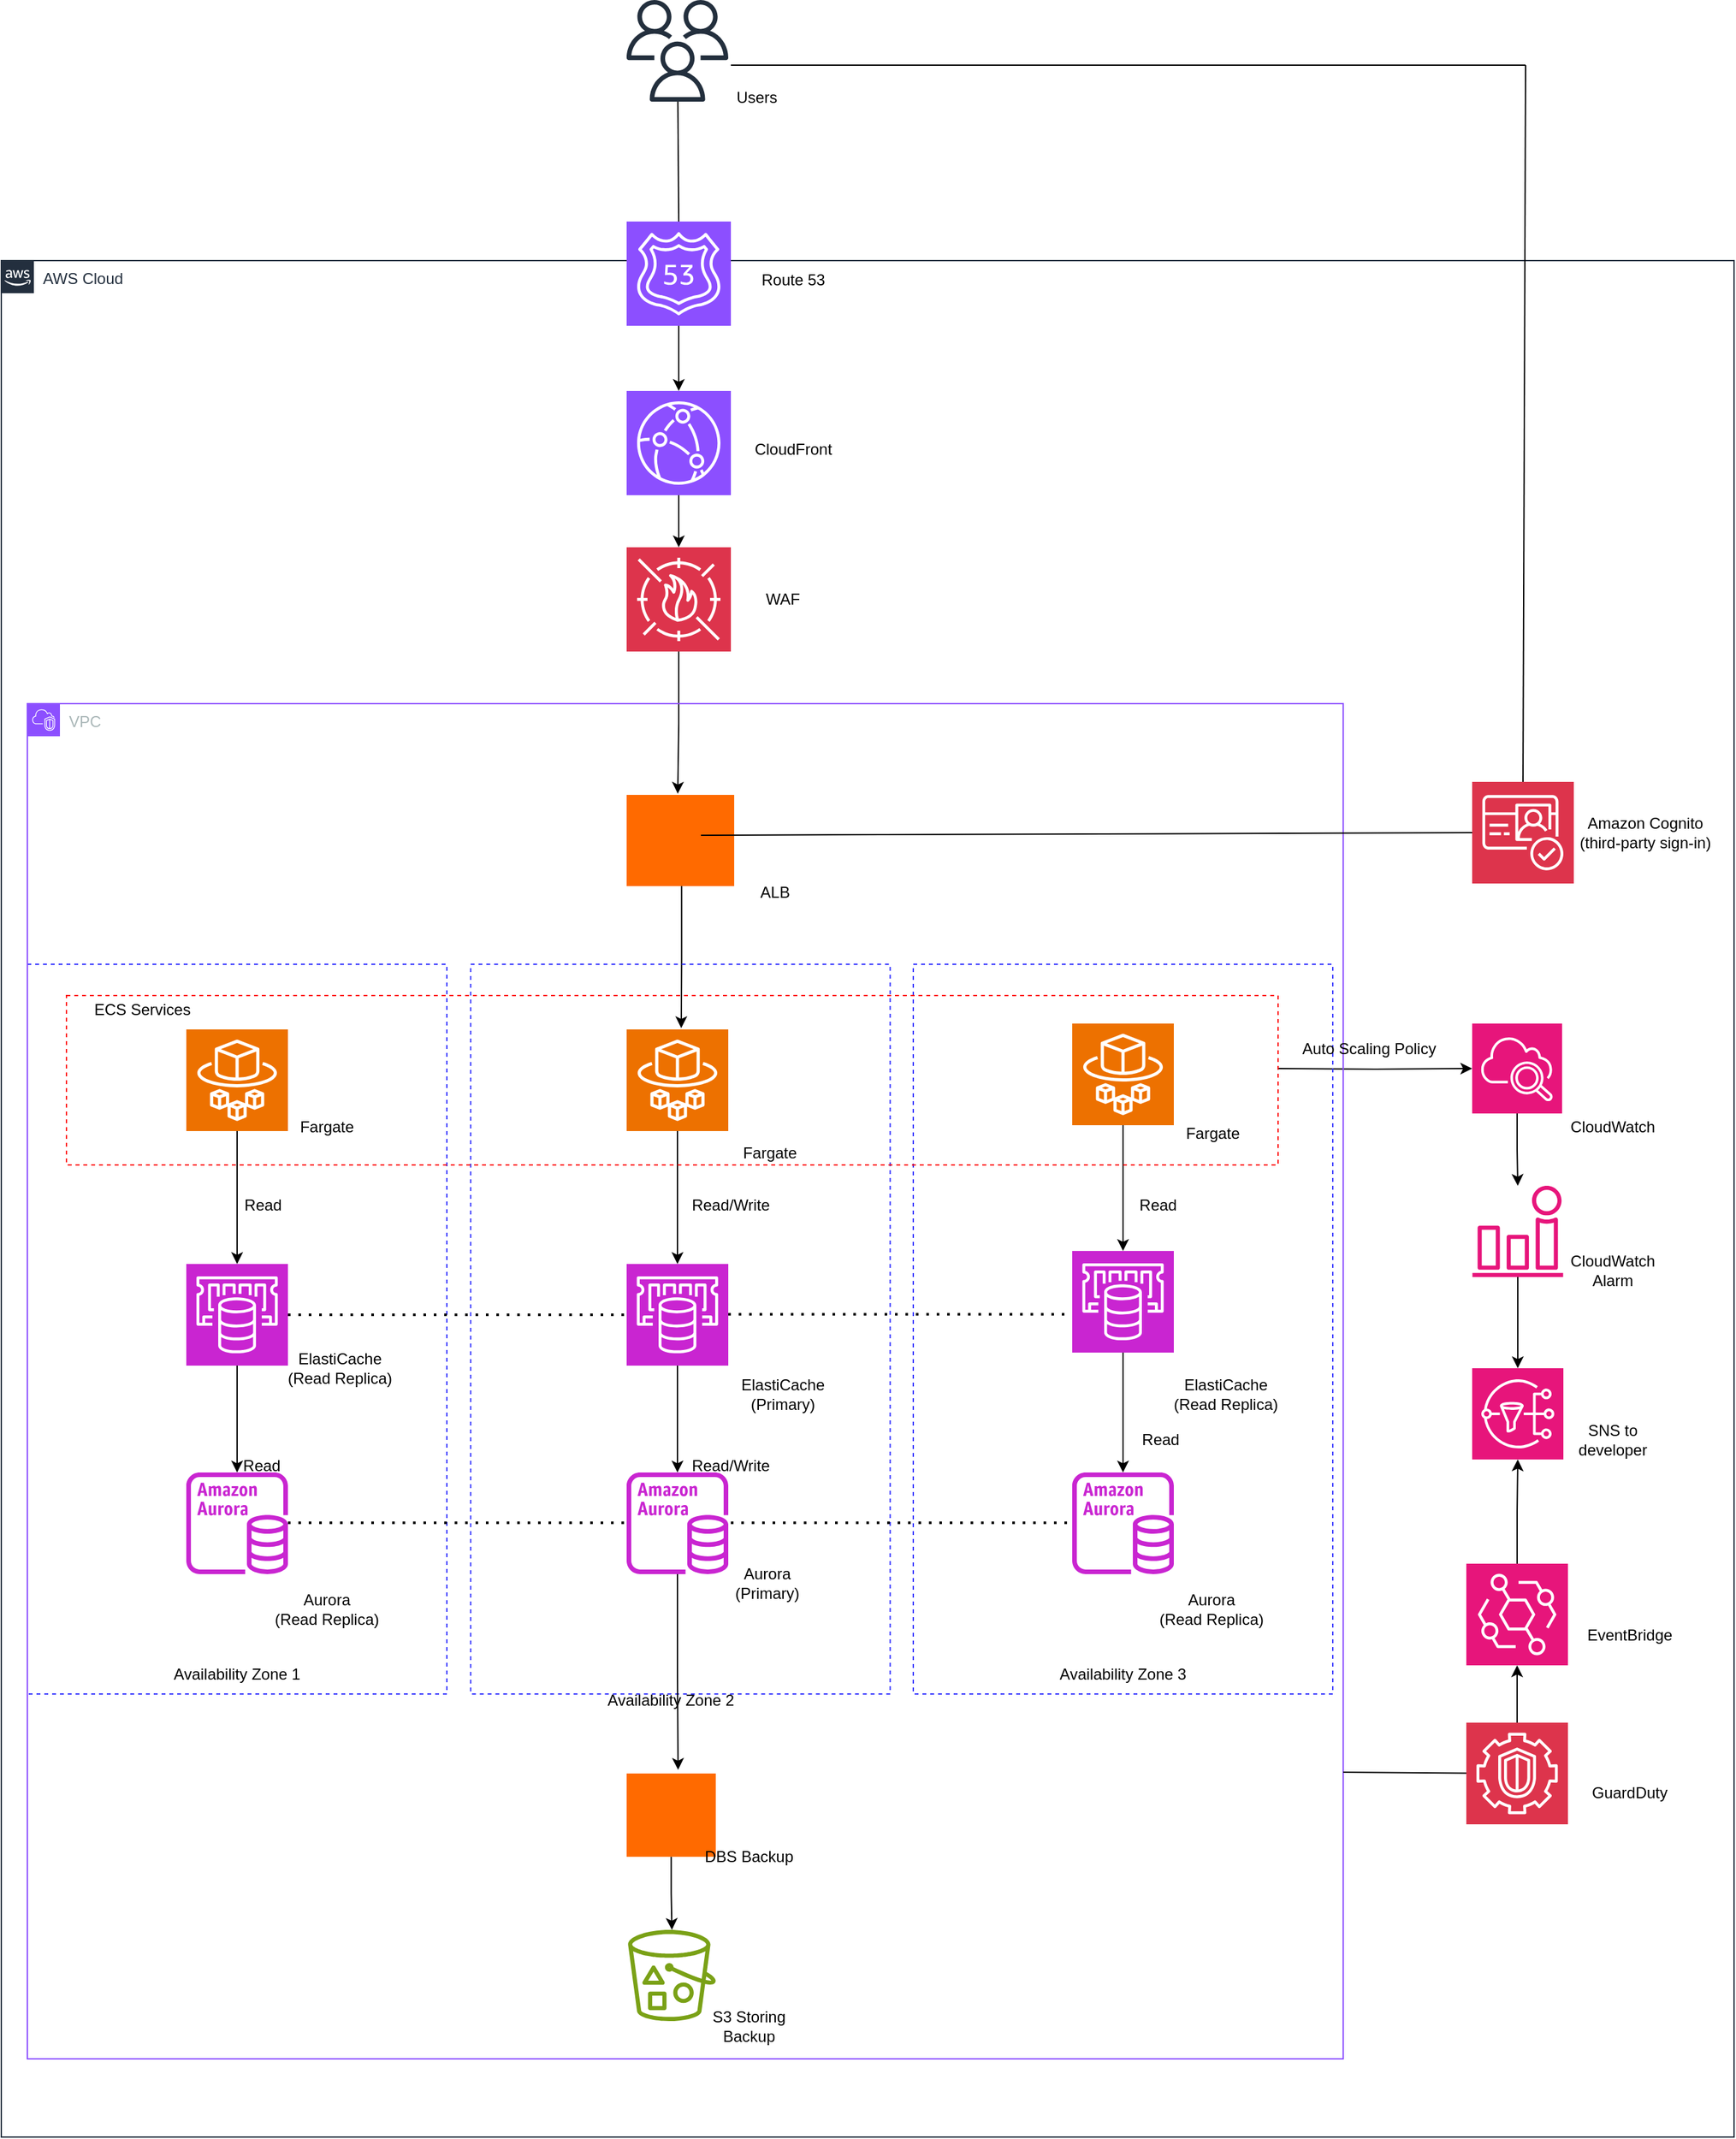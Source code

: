 <mxfile version="28.2.3">
  <diagram id="Ht1M8jgEwFfnCIfOTk4-" name="Page-1">
    <mxGraphModel dx="1959" dy="1839" grid="1" gridSize="10" guides="1" tooltips="1" connect="1" arrows="1" fold="1" page="1" pageScale="1" pageWidth="1169" pageHeight="827" math="0" shadow="0">
      <root>
        <mxCell id="0" />
        <mxCell id="1" parent="0" />
        <mxCell id="TiNF2-5zbhQ4cIO_slI2-167" value="AWS Cloud" style="points=[[0,0],[0.25,0],[0.5,0],[0.75,0],[1,0],[1,0.25],[1,0.5],[1,0.75],[1,1],[0.75,1],[0.5,1],[0.25,1],[0,1],[0,0.75],[0,0.5],[0,0.25]];outlineConnect=0;gradientColor=none;html=1;whiteSpace=wrap;fontSize=12;fontStyle=0;shape=mxgraph.aws4.group;grIcon=mxgraph.aws4.group_aws_cloud_alt;strokeColor=#232F3E;fillColor=none;verticalAlign=top;align=left;spacingLeft=30;fontColor=#232F3E;dashed=0;labelBackgroundColor=#ffffff;container=1;pointerEvents=0;collapsible=0;recursiveResize=0;movable=1;resizable=1;rotatable=1;deletable=1;editable=1;locked=0;connectable=1;" vertex="1" parent="1">
          <mxGeometry x="290" y="80" width="1330" height="1440" as="geometry" />
        </mxCell>
        <mxCell id="TiNF2-5zbhQ4cIO_slI2-177" value="" style="edgeStyle=orthogonalEdgeStyle;rounded=0;orthogonalLoop=1;jettySize=auto;html=1;" edge="1" parent="TiNF2-5zbhQ4cIO_slI2-167" source="TiNF2-5zbhQ4cIO_slI2-178" target="TiNF2-5zbhQ4cIO_slI2-180">
          <mxGeometry relative="1" as="geometry" />
        </mxCell>
        <mxCell id="TiNF2-5zbhQ4cIO_slI2-178" value="" style="sketch=0;points=[[0,0,0],[0.25,0,0],[0.5,0,0],[0.75,0,0],[1,0,0],[0,1,0],[0.25,1,0],[0.5,1,0],[0.75,1,0],[1,1,0],[0,0.25,0],[0,0.5,0],[0,0.75,0],[1,0.25,0],[1,0.5,0],[1,0.75,0]];outlineConnect=0;fontColor=#232F3E;fillColor=#8C4FFF;strokeColor=#ffffff;dashed=0;verticalLabelPosition=bottom;verticalAlign=top;align=center;html=1;fontSize=12;fontStyle=0;aspect=fixed;shape=mxgraph.aws4.resourceIcon;resIcon=mxgraph.aws4.cloudfront;" vertex="1" parent="TiNF2-5zbhQ4cIO_slI2-167">
          <mxGeometry x="480" y="100" width="80" height="80" as="geometry" />
        </mxCell>
        <mxCell id="TiNF2-5zbhQ4cIO_slI2-179" style="edgeStyle=orthogonalEdgeStyle;rounded=0;orthogonalLoop=1;jettySize=auto;html=1;entryX=0.475;entryY=-0.013;entryDx=0;entryDy=0;entryPerimeter=0;" edge="1" parent="TiNF2-5zbhQ4cIO_slI2-167" source="TiNF2-5zbhQ4cIO_slI2-180" target="TiNF2-5zbhQ4cIO_slI2-186">
          <mxGeometry relative="1" as="geometry">
            <mxPoint x="520" y="400" as="targetPoint" />
            <Array as="points" />
          </mxGeometry>
        </mxCell>
        <mxCell id="TiNF2-5zbhQ4cIO_slI2-180" value="" style="sketch=0;points=[[0,0,0],[0.25,0,0],[0.5,0,0],[0.75,0,0],[1,0,0],[0,1,0],[0.25,1,0],[0.5,1,0],[0.75,1,0],[1,1,0],[0,0.25,0],[0,0.5,0],[0,0.75,0],[1,0.25,0],[1,0.5,0],[1,0.75,0]];outlineConnect=0;fontColor=#232F3E;fillColor=#DD344C;strokeColor=#ffffff;dashed=0;verticalLabelPosition=bottom;verticalAlign=top;align=center;html=1;fontSize=12;fontStyle=0;aspect=fixed;shape=mxgraph.aws4.resourceIcon;resIcon=mxgraph.aws4.waf;" vertex="1" parent="TiNF2-5zbhQ4cIO_slI2-167">
          <mxGeometry x="480" y="220" width="80" height="80" as="geometry" />
        </mxCell>
        <mxCell id="TiNF2-5zbhQ4cIO_slI2-181" value="Route 53" style="text;html=1;align=center;verticalAlign=middle;whiteSpace=wrap;rounded=0;" vertex="1" parent="TiNF2-5zbhQ4cIO_slI2-167">
          <mxGeometry x="558" width="100" height="30" as="geometry" />
        </mxCell>
        <mxCell id="TiNF2-5zbhQ4cIO_slI2-182" value="" style="sketch=0;points=[[0,0,0],[0.25,0,0],[0.5,0,0],[0.75,0,0],[1,0,0],[0,1,0],[0.25,1,0],[0.5,1,0],[0.75,1,0],[1,1,0],[0,0.25,0],[0,0.5,0],[0,0.75,0],[1,0.25,0],[1,0.5,0],[1,0.75,0]];outlineConnect=0;fontColor=#232F3E;fillColor=#8C4FFF;strokeColor=#ffffff;dashed=0;verticalLabelPosition=bottom;verticalAlign=top;align=center;html=1;fontSize=12;fontStyle=0;aspect=fixed;shape=mxgraph.aws4.resourceIcon;resIcon=mxgraph.aws4.route_53;" vertex="1" parent="TiNF2-5zbhQ4cIO_slI2-167">
          <mxGeometry x="480" y="-30" width="80" height="80" as="geometry" />
        </mxCell>
        <mxCell id="TiNF2-5zbhQ4cIO_slI2-183" value="" style="edgeStyle=orthogonalEdgeStyle;rounded=0;orthogonalLoop=1;jettySize=auto;html=1;" edge="1" parent="TiNF2-5zbhQ4cIO_slI2-167" source="TiNF2-5zbhQ4cIO_slI2-182" target="TiNF2-5zbhQ4cIO_slI2-178">
          <mxGeometry relative="1" as="geometry" />
        </mxCell>
        <mxCell id="TiNF2-5zbhQ4cIO_slI2-221" style="edgeStyle=orthogonalEdgeStyle;rounded=0;orthogonalLoop=1;jettySize=auto;html=1;" edge="1" parent="TiNF2-5zbhQ4cIO_slI2-167" source="TiNF2-5zbhQ4cIO_slI2-222" target="TiNF2-5zbhQ4cIO_slI2-223">
          <mxGeometry relative="1" as="geometry" />
        </mxCell>
        <mxCell id="TiNF2-5zbhQ4cIO_slI2-222" value="" style="points=[];aspect=fixed;html=1;align=center;shadow=0;dashed=0;fillColor=#FF6A00;strokeColor=none;shape=mxgraph.alibaba_cloud.dbs_database_backup;" vertex="1" parent="TiNF2-5zbhQ4cIO_slI2-167">
          <mxGeometry x="480.0" y="1161" width="68.4" height="63.9" as="geometry" />
        </mxCell>
        <mxCell id="TiNF2-5zbhQ4cIO_slI2-223" value="" style="sketch=0;outlineConnect=0;fontColor=#232F3E;gradientColor=none;fillColor=#7AA116;strokeColor=none;dashed=0;verticalLabelPosition=bottom;verticalAlign=top;align=center;html=1;fontSize=12;fontStyle=0;aspect=fixed;pointerEvents=1;shape=mxgraph.aws4.bucket_with_objects;" vertex="1" parent="TiNF2-5zbhQ4cIO_slI2-167">
          <mxGeometry x="481.09" y="1281" width="67.31" height="70" as="geometry" />
        </mxCell>
        <mxCell id="TiNF2-5zbhQ4cIO_slI2-225" style="edgeStyle=orthogonalEdgeStyle;rounded=0;orthogonalLoop=1;jettySize=auto;html=1;" edge="1" parent="TiNF2-5zbhQ4cIO_slI2-167" source="TiNF2-5zbhQ4cIO_slI2-226" target="TiNF2-5zbhQ4cIO_slI2-229">
          <mxGeometry relative="1" as="geometry" />
        </mxCell>
        <mxCell id="TiNF2-5zbhQ4cIO_slI2-226" value="" style="sketch=0;points=[[0,0,0],[0.25,0,0],[0.5,0,0],[0.75,0,0],[1,0,0],[0,1,0],[0.25,1,0],[0.5,1,0],[0.75,1,0],[1,1,0],[0,0.25,0],[0,0.5,0],[0,0.75,0],[1,0.25,0],[1,0.5,0],[1,0.75,0]];points=[[0,0,0],[0.25,0,0],[0.5,0,0],[0.75,0,0],[1,0,0],[0,1,0],[0.25,1,0],[0.5,1,0],[0.75,1,0],[1,1,0],[0,0.25,0],[0,0.5,0],[0,0.75,0],[1,0.25,0],[1,0.5,0],[1,0.75,0]];outlineConnect=0;fontColor=#232F3E;fillColor=#E7157B;strokeColor=#ffffff;dashed=0;verticalLabelPosition=bottom;verticalAlign=top;align=center;html=1;fontSize=12;fontStyle=0;aspect=fixed;shape=mxgraph.aws4.resourceIcon;resIcon=mxgraph.aws4.cloudwatch_2;" vertex="1" parent="TiNF2-5zbhQ4cIO_slI2-167">
          <mxGeometry x="1129" y="585.5" width="69" height="69" as="geometry" />
        </mxCell>
        <mxCell id="TiNF2-5zbhQ4cIO_slI2-227" style="edgeStyle=orthogonalEdgeStyle;rounded=0;orthogonalLoop=1;jettySize=auto;html=1;entryX=0;entryY=0.5;entryDx=0;entryDy=0;entryPerimeter=0;" edge="1" parent="TiNF2-5zbhQ4cIO_slI2-167" target="TiNF2-5zbhQ4cIO_slI2-226">
          <mxGeometry relative="1" as="geometry">
            <mxPoint x="980" y="620" as="sourcePoint" />
          </mxGeometry>
        </mxCell>
        <mxCell id="TiNF2-5zbhQ4cIO_slI2-228" style="edgeStyle=orthogonalEdgeStyle;rounded=0;orthogonalLoop=1;jettySize=auto;html=1;" edge="1" parent="TiNF2-5zbhQ4cIO_slI2-167" source="TiNF2-5zbhQ4cIO_slI2-229" target="TiNF2-5zbhQ4cIO_slI2-230">
          <mxGeometry relative="1" as="geometry" />
        </mxCell>
        <mxCell id="TiNF2-5zbhQ4cIO_slI2-229" value="" style="sketch=0;outlineConnect=0;fontColor=#232F3E;gradientColor=none;fillColor=#E7157B;strokeColor=none;dashed=0;verticalLabelPosition=bottom;verticalAlign=top;align=center;html=1;fontSize=12;fontStyle=0;aspect=fixed;pointerEvents=1;shape=mxgraph.aws4.alarm;" vertex="1" parent="TiNF2-5zbhQ4cIO_slI2-167">
          <mxGeometry x="1129" y="710" width="70" height="70" as="geometry" />
        </mxCell>
        <mxCell id="TiNF2-5zbhQ4cIO_slI2-230" value="" style="sketch=0;points=[[0,0,0],[0.25,0,0],[0.5,0,0],[0.75,0,0],[1,0,0],[0,1,0],[0.25,1,0],[0.5,1,0],[0.75,1,0],[1,1,0],[0,0.25,0],[0,0.5,0],[0,0.75,0],[1,0.25,0],[1,0.5,0],[1,0.75,0]];outlineConnect=0;fontColor=#232F3E;fillColor=#E7157B;strokeColor=#ffffff;dashed=0;verticalLabelPosition=bottom;verticalAlign=top;align=center;html=1;fontSize=12;fontStyle=0;aspect=fixed;shape=mxgraph.aws4.resourceIcon;resIcon=mxgraph.aws4.sns;" vertex="1" parent="TiNF2-5zbhQ4cIO_slI2-167">
          <mxGeometry x="1129" y="850" width="70" height="70" as="geometry" />
        </mxCell>
        <mxCell id="TiNF2-5zbhQ4cIO_slI2-231" style="edgeStyle=orthogonalEdgeStyle;rounded=0;orthogonalLoop=1;jettySize=auto;html=1;exitX=0.511;exitY=0.871;exitDx=0;exitDy=0;exitPerimeter=0;" edge="1" parent="TiNF2-5zbhQ4cIO_slI2-167" source="TiNF2-5zbhQ4cIO_slI2-186">
          <mxGeometry relative="1" as="geometry">
            <mxPoint x="521.9" y="589" as="targetPoint" />
          </mxGeometry>
        </mxCell>
        <mxCell id="TiNF2-5zbhQ4cIO_slI2-235" value="CloudFront" style="text;html=1;align=center;verticalAlign=middle;whiteSpace=wrap;rounded=0;" vertex="1" parent="TiNF2-5zbhQ4cIO_slI2-167">
          <mxGeometry x="578" y="130" width="60" height="30" as="geometry" />
        </mxCell>
        <mxCell id="TiNF2-5zbhQ4cIO_slI2-236" value="WAF" style="text;html=1;align=center;verticalAlign=middle;whiteSpace=wrap;rounded=0;" vertex="1" parent="TiNF2-5zbhQ4cIO_slI2-167">
          <mxGeometry x="570" y="245" width="60" height="30" as="geometry" />
        </mxCell>
        <mxCell id="TiNF2-5zbhQ4cIO_slI2-237" value="DBS Backup" style="text;html=1;align=center;verticalAlign=middle;whiteSpace=wrap;rounded=0;" vertex="1" parent="TiNF2-5zbhQ4cIO_slI2-167">
          <mxGeometry x="524.2" y="1210" width="100" height="30" as="geometry" />
        </mxCell>
        <mxCell id="TiNF2-5zbhQ4cIO_slI2-238" value="S3 Storing Backup" style="text;html=1;align=center;verticalAlign=middle;whiteSpace=wrap;rounded=0;" vertex="1" parent="TiNF2-5zbhQ4cIO_slI2-167">
          <mxGeometry x="524.2" y="1340" width="100" height="30" as="geometry" />
        </mxCell>
        <mxCell id="TiNF2-5zbhQ4cIO_slI2-239" value="CloudWatch" style="text;html=1;align=center;verticalAlign=middle;whiteSpace=wrap;rounded=0;" vertex="1" parent="TiNF2-5zbhQ4cIO_slI2-167">
          <mxGeometry x="1207" y="650" width="60" height="30" as="geometry" />
        </mxCell>
        <mxCell id="TiNF2-5zbhQ4cIO_slI2-240" value="CloudWatch&lt;div&gt;Alarm&lt;/div&gt;" style="text;html=1;align=center;verticalAlign=middle;whiteSpace=wrap;rounded=0;" vertex="1" parent="TiNF2-5zbhQ4cIO_slI2-167">
          <mxGeometry x="1207" y="760" width="60" height="30" as="geometry" />
        </mxCell>
        <mxCell id="TiNF2-5zbhQ4cIO_slI2-241" value="SNS to developer" style="text;html=1;align=center;verticalAlign=middle;whiteSpace=wrap;rounded=0;" vertex="1" parent="TiNF2-5zbhQ4cIO_slI2-167">
          <mxGeometry x="1207" y="890" width="60" height="30" as="geometry" />
        </mxCell>
        <mxCell id="TiNF2-5zbhQ4cIO_slI2-186" value="" style="points=[];aspect=fixed;html=1;align=center;shadow=0;dashed=0;fillColor=#FF6A00;strokeColor=none;shape=mxgraph.alibaba_cloud.alb_application_load_balancer_01;" vertex="1" parent="TiNF2-5zbhQ4cIO_slI2-167">
          <mxGeometry x="480" y="410" width="82.54" height="70" as="geometry" />
        </mxCell>
        <mxCell id="TiNF2-5zbhQ4cIO_slI2-257" style="edgeStyle=orthogonalEdgeStyle;rounded=0;orthogonalLoop=1;jettySize=auto;html=1;" edge="1" parent="TiNF2-5zbhQ4cIO_slI2-167" source="TiNF2-5zbhQ4cIO_slI2-248" target="TiNF2-5zbhQ4cIO_slI2-250">
          <mxGeometry relative="1" as="geometry" />
        </mxCell>
        <mxCell id="TiNF2-5zbhQ4cIO_slI2-248" value="" style="sketch=0;points=[[0,0,0],[0.25,0,0],[0.5,0,0],[0.75,0,0],[1,0,0],[0,1,0],[0.25,1,0],[0.5,1,0],[0.75,1,0],[1,1,0],[0,0.25,0],[0,0.5,0],[0,0.75,0],[1,0.25,0],[1,0.5,0],[1,0.75,0]];outlineConnect=0;fontColor=#232F3E;fillColor=#ED7100;strokeColor=#ffffff;dashed=0;verticalLabelPosition=bottom;verticalAlign=top;align=center;html=1;fontSize=12;fontStyle=0;aspect=fixed;shape=mxgraph.aws4.resourceIcon;resIcon=mxgraph.aws4.fargate;" vertex="1" parent="TiNF2-5zbhQ4cIO_slI2-167">
          <mxGeometry x="480" y="590" width="78" height="78" as="geometry" />
        </mxCell>
        <mxCell id="TiNF2-5zbhQ4cIO_slI2-249" value="" style="fillColor=none;strokeColor=#3333FF;dashed=1;verticalAlign=top;fontStyle=0;fontColor=#5A6C86;whiteSpace=wrap;html=1;" vertex="1" parent="TiNF2-5zbhQ4cIO_slI2-167">
          <mxGeometry x="360.27" y="540" width="322" height="560" as="geometry" />
        </mxCell>
        <mxCell id="TiNF2-5zbhQ4cIO_slI2-259" style="edgeStyle=orthogonalEdgeStyle;rounded=0;orthogonalLoop=1;jettySize=auto;html=1;" edge="1" parent="TiNF2-5zbhQ4cIO_slI2-167" source="TiNF2-5zbhQ4cIO_slI2-250" target="TiNF2-5zbhQ4cIO_slI2-251">
          <mxGeometry relative="1" as="geometry" />
        </mxCell>
        <mxCell id="TiNF2-5zbhQ4cIO_slI2-250" value="" style="sketch=0;points=[[0,0,0],[0.25,0,0],[0.5,0,0],[0.75,0,0],[1,0,0],[0,1,0],[0.25,1,0],[0.5,1,0],[0.75,1,0],[1,1,0],[0,0.25,0],[0,0.5,0],[0,0.75,0],[1,0.25,0],[1,0.5,0],[1,0.75,0]];outlineConnect=0;fontColor=#232F3E;fillColor=#C925D1;strokeColor=#ffffff;dashed=0;verticalLabelPosition=bottom;verticalAlign=top;align=center;html=1;fontSize=12;fontStyle=0;aspect=fixed;shape=mxgraph.aws4.resourceIcon;resIcon=mxgraph.aws4.elasticache;" vertex="1" parent="TiNF2-5zbhQ4cIO_slI2-167">
          <mxGeometry x="480" y="770" width="78" height="78" as="geometry" />
        </mxCell>
        <mxCell id="TiNF2-5zbhQ4cIO_slI2-251" value="" style="sketch=0;outlineConnect=0;fontColor=#232F3E;gradientColor=none;fillColor=#C925D1;strokeColor=none;dashed=0;verticalLabelPosition=bottom;verticalAlign=top;align=center;html=1;fontSize=12;fontStyle=0;aspect=fixed;pointerEvents=1;shape=mxgraph.aws4.aurora_instance;" vertex="1" parent="TiNF2-5zbhQ4cIO_slI2-167">
          <mxGeometry x="480" y="930" width="78" height="78" as="geometry" />
        </mxCell>
        <mxCell id="TiNF2-5zbhQ4cIO_slI2-255" value="" style="fillColor=none;strokeColor=#3333FF;dashed=1;verticalAlign=top;fontStyle=0;fontColor=#5A6C86;whiteSpace=wrap;html=1;" vertex="1" parent="TiNF2-5zbhQ4cIO_slI2-167">
          <mxGeometry x="20" y="540" width="322" height="560" as="geometry" />
        </mxCell>
        <mxCell id="TiNF2-5zbhQ4cIO_slI2-256" value="" style="fillColor=none;strokeColor=#3333FF;dashed=1;verticalAlign=top;fontStyle=0;fontColor=#5A6C86;whiteSpace=wrap;html=1;" vertex="1" parent="TiNF2-5zbhQ4cIO_slI2-167">
          <mxGeometry x="700" y="540" width="322" height="560" as="geometry" />
        </mxCell>
        <mxCell id="TiNF2-5zbhQ4cIO_slI2-260" style="edgeStyle=orthogonalEdgeStyle;rounded=0;orthogonalLoop=1;jettySize=auto;html=1;entryX=0.577;entryY=-0.044;entryDx=0;entryDy=0;entryPerimeter=0;" edge="1" parent="TiNF2-5zbhQ4cIO_slI2-167" source="TiNF2-5zbhQ4cIO_slI2-251" target="TiNF2-5zbhQ4cIO_slI2-222">
          <mxGeometry relative="1" as="geometry" />
        </mxCell>
        <mxCell id="TiNF2-5zbhQ4cIO_slI2-336" style="edgeStyle=orthogonalEdgeStyle;rounded=0;orthogonalLoop=1;jettySize=auto;html=1;" edge="1" parent="TiNF2-5zbhQ4cIO_slI2-167" source="TiNF2-5zbhQ4cIO_slI2-296" target="TiNF2-5zbhQ4cIO_slI2-298">
          <mxGeometry relative="1" as="geometry" />
        </mxCell>
        <mxCell id="TiNF2-5zbhQ4cIO_slI2-296" value="" style="sketch=0;points=[[0,0,0],[0.25,0,0],[0.5,0,0],[0.75,0,0],[1,0,0],[0,1,0],[0.25,1,0],[0.5,1,0],[0.75,1,0],[1,1,0],[0,0.25,0],[0,0.5,0],[0,0.75,0],[1,0.25,0],[1,0.5,0],[1,0.75,0]];outlineConnect=0;fontColor=#232F3E;fillColor=#ED7100;strokeColor=#ffffff;dashed=0;verticalLabelPosition=bottom;verticalAlign=top;align=center;html=1;fontSize=12;fontStyle=0;aspect=fixed;shape=mxgraph.aws4.resourceIcon;resIcon=mxgraph.aws4.fargate;" vertex="1" parent="TiNF2-5zbhQ4cIO_slI2-167">
          <mxGeometry x="142" y="590" width="78" height="78" as="geometry" />
        </mxCell>
        <mxCell id="TiNF2-5zbhQ4cIO_slI2-297" value="" style="sketch=0;points=[[0,0,0],[0.25,0,0],[0.5,0,0],[0.75,0,0],[1,0,0],[0,1,0],[0.25,1,0],[0.5,1,0],[0.75,1,0],[1,1,0],[0,0.25,0],[0,0.5,0],[0,0.75,0],[1,0.25,0],[1,0.5,0],[1,0.75,0]];outlineConnect=0;fontColor=#232F3E;fillColor=#ED7100;strokeColor=#ffffff;dashed=0;verticalLabelPosition=bottom;verticalAlign=top;align=center;html=1;fontSize=12;fontStyle=0;aspect=fixed;shape=mxgraph.aws4.resourceIcon;resIcon=mxgraph.aws4.fargate;" vertex="1" parent="TiNF2-5zbhQ4cIO_slI2-167">
          <mxGeometry x="822" y="585.5" width="78" height="78" as="geometry" />
        </mxCell>
        <mxCell id="TiNF2-5zbhQ4cIO_slI2-337" style="edgeStyle=orthogonalEdgeStyle;rounded=0;orthogonalLoop=1;jettySize=auto;html=1;" edge="1" parent="TiNF2-5zbhQ4cIO_slI2-167" source="TiNF2-5zbhQ4cIO_slI2-298" target="TiNF2-5zbhQ4cIO_slI2-303">
          <mxGeometry relative="1" as="geometry" />
        </mxCell>
        <mxCell id="TiNF2-5zbhQ4cIO_slI2-298" value="" style="sketch=0;points=[[0,0,0],[0.25,0,0],[0.5,0,0],[0.75,0,0],[1,0,0],[0,1,0],[0.25,1,0],[0.5,1,0],[0.75,1,0],[1,1,0],[0,0.25,0],[0,0.5,0],[0,0.75,0],[1,0.25,0],[1,0.5,0],[1,0.75,0]];outlineConnect=0;fontColor=#232F3E;fillColor=#C925D1;strokeColor=#ffffff;dashed=0;verticalLabelPosition=bottom;verticalAlign=top;align=center;html=1;fontSize=12;fontStyle=0;aspect=fixed;shape=mxgraph.aws4.resourceIcon;resIcon=mxgraph.aws4.elasticache;" vertex="1" parent="TiNF2-5zbhQ4cIO_slI2-167">
          <mxGeometry x="142" y="770" width="78" height="78" as="geometry" />
        </mxCell>
        <mxCell id="TiNF2-5zbhQ4cIO_slI2-299" value="" style="endArrow=none;dashed=1;html=1;dashPattern=1 3;strokeWidth=2;rounded=0;entryX=0;entryY=0.5;entryDx=0;entryDy=0;entryPerimeter=0;" edge="1" parent="TiNF2-5zbhQ4cIO_slI2-167" source="TiNF2-5zbhQ4cIO_slI2-298" target="TiNF2-5zbhQ4cIO_slI2-250">
          <mxGeometry width="50" height="50" relative="1" as="geometry">
            <mxPoint x="680" y="840" as="sourcePoint" />
            <mxPoint x="730" y="790" as="targetPoint" />
          </mxGeometry>
        </mxCell>
        <mxCell id="TiNF2-5zbhQ4cIO_slI2-301" value="" style="endArrow=none;dashed=1;html=1;dashPattern=1 3;strokeWidth=2;rounded=0;entryX=0;entryY=0.5;entryDx=0;entryDy=0;entryPerimeter=0;" edge="1" parent="TiNF2-5zbhQ4cIO_slI2-167">
          <mxGeometry width="50" height="50" relative="1" as="geometry">
            <mxPoint x="558" y="808.58" as="sourcePoint" />
            <mxPoint x="818" y="808.58" as="targetPoint" />
          </mxGeometry>
        </mxCell>
        <mxCell id="TiNF2-5zbhQ4cIO_slI2-338" style="edgeStyle=orthogonalEdgeStyle;rounded=0;orthogonalLoop=1;jettySize=auto;html=1;" edge="1" parent="TiNF2-5zbhQ4cIO_slI2-167" source="TiNF2-5zbhQ4cIO_slI2-302" target="TiNF2-5zbhQ4cIO_slI2-307">
          <mxGeometry relative="1" as="geometry" />
        </mxCell>
        <mxCell id="TiNF2-5zbhQ4cIO_slI2-302" value="" style="sketch=0;points=[[0,0,0],[0.25,0,0],[0.5,0,0],[0.75,0,0],[1,0,0],[0,1,0],[0.25,1,0],[0.5,1,0],[0.75,1,0],[1,1,0],[0,0.25,0],[0,0.5,0],[0,0.75,0],[1,0.25,0],[1,0.5,0],[1,0.75,0]];outlineConnect=0;fontColor=#232F3E;fillColor=#C925D1;strokeColor=#ffffff;dashed=0;verticalLabelPosition=bottom;verticalAlign=top;align=center;html=1;fontSize=12;fontStyle=0;aspect=fixed;shape=mxgraph.aws4.resourceIcon;resIcon=mxgraph.aws4.elasticache;" vertex="1" parent="TiNF2-5zbhQ4cIO_slI2-167">
          <mxGeometry x="822" y="760" width="78" height="78" as="geometry" />
        </mxCell>
        <mxCell id="TiNF2-5zbhQ4cIO_slI2-303" value="" style="sketch=0;outlineConnect=0;fontColor=#232F3E;gradientColor=none;fillColor=#C925D1;strokeColor=none;dashed=0;verticalLabelPosition=bottom;verticalAlign=top;align=center;html=1;fontSize=12;fontStyle=0;aspect=fixed;pointerEvents=1;shape=mxgraph.aws4.aurora_instance;" vertex="1" parent="TiNF2-5zbhQ4cIO_slI2-167">
          <mxGeometry x="142" y="930" width="78" height="78" as="geometry" />
        </mxCell>
        <mxCell id="TiNF2-5zbhQ4cIO_slI2-304" value="" style="endArrow=none;dashed=1;html=1;dashPattern=1 3;strokeWidth=2;rounded=0;entryX=0;entryY=0.5;entryDx=0;entryDy=0;entryPerimeter=0;" edge="1" parent="TiNF2-5zbhQ4cIO_slI2-167">
          <mxGeometry width="50" height="50" relative="1" as="geometry">
            <mxPoint x="220" y="968.58" as="sourcePoint" />
            <mxPoint x="480" y="968.58" as="targetPoint" />
          </mxGeometry>
        </mxCell>
        <mxCell id="TiNF2-5zbhQ4cIO_slI2-305" value="" style="endArrow=none;dashed=1;html=1;dashPattern=1 3;strokeWidth=2;rounded=0;entryX=0;entryY=0.5;entryDx=0;entryDy=0;entryPerimeter=0;" edge="1" parent="TiNF2-5zbhQ4cIO_slI2-167">
          <mxGeometry width="50" height="50" relative="1" as="geometry">
            <mxPoint x="560" y="968.58" as="sourcePoint" />
            <mxPoint x="820" y="968.58" as="targetPoint" />
          </mxGeometry>
        </mxCell>
        <mxCell id="TiNF2-5zbhQ4cIO_slI2-307" value="" style="sketch=0;outlineConnect=0;fontColor=#232F3E;gradientColor=none;fillColor=#C925D1;strokeColor=none;dashed=0;verticalLabelPosition=bottom;verticalAlign=top;align=center;html=1;fontSize=12;fontStyle=0;aspect=fixed;pointerEvents=1;shape=mxgraph.aws4.aurora_instance;" vertex="1" parent="TiNF2-5zbhQ4cIO_slI2-167">
          <mxGeometry x="822" y="930" width="78" height="78" as="geometry" />
        </mxCell>
        <mxCell id="TiNF2-5zbhQ4cIO_slI2-361" style="edgeStyle=orthogonalEdgeStyle;rounded=0;orthogonalLoop=1;jettySize=auto;html=1;" edge="1" parent="TiNF2-5zbhQ4cIO_slI2-167" source="TiNF2-5zbhQ4cIO_slI2-312" target="TiNF2-5zbhQ4cIO_slI2-316">
          <mxGeometry relative="1" as="geometry" />
        </mxCell>
        <mxCell id="TiNF2-5zbhQ4cIO_slI2-312" value="" style="sketch=0;points=[[0,0,0],[0.25,0,0],[0.5,0,0],[0.75,0,0],[1,0,0],[0,1,0],[0.25,1,0],[0.5,1,0],[0.75,1,0],[1,1,0],[0,0.25,0],[0,0.5,0],[0,0.75,0],[1,0.25,0],[1,0.5,0],[1,0.75,0]];outlineConnect=0;fontColor=#232F3E;fillColor=#DD344C;strokeColor=#ffffff;dashed=0;verticalLabelPosition=bottom;verticalAlign=top;align=center;html=1;fontSize=12;fontStyle=0;aspect=fixed;shape=mxgraph.aws4.resourceIcon;resIcon=mxgraph.aws4.guardduty;" vertex="1" parent="TiNF2-5zbhQ4cIO_slI2-167">
          <mxGeometry x="1124.5" y="1122" width="78" height="78" as="geometry" />
        </mxCell>
        <mxCell id="TiNF2-5zbhQ4cIO_slI2-313" value="VPC" style="points=[[0,0],[0.25,0],[0.5,0],[0.75,0],[1,0],[1,0.25],[1,0.5],[1,0.75],[1,1],[0.75,1],[0.5,1],[0.25,1],[0,1],[0,0.75],[0,0.5],[0,0.25]];outlineConnect=0;gradientColor=none;html=1;whiteSpace=wrap;fontSize=12;fontStyle=0;container=1;pointerEvents=0;collapsible=0;recursiveResize=0;shape=mxgraph.aws4.group;grIcon=mxgraph.aws4.group_vpc2;strokeColor=#8C4FFF;fillColor=none;verticalAlign=top;align=left;spacingLeft=30;fontColor=#AAB7B8;dashed=0;" vertex="1" parent="TiNF2-5zbhQ4cIO_slI2-167">
          <mxGeometry x="20" y="340" width="1010" height="1040" as="geometry" />
        </mxCell>
        <mxCell id="TiNF2-5zbhQ4cIO_slI2-324" value="ALB" style="text;html=1;align=center;verticalAlign=middle;whiteSpace=wrap;rounded=0;" vertex="1" parent="TiNF2-5zbhQ4cIO_slI2-313">
          <mxGeometry x="544.2" y="130" width="60" height="30" as="geometry" />
        </mxCell>
        <mxCell id="TiNF2-5zbhQ4cIO_slI2-329" value="Fargate" style="text;html=1;align=center;verticalAlign=middle;whiteSpace=wrap;rounded=0;" vertex="1" parent="TiNF2-5zbhQ4cIO_slI2-313">
          <mxGeometry x="510" y="330" width="120" height="30" as="geometry" />
        </mxCell>
        <mxCell id="TiNF2-5zbhQ4cIO_slI2-331" value="ElastiCache&lt;div&gt;(Primary)&lt;/div&gt;" style="text;html=1;align=center;verticalAlign=middle;whiteSpace=wrap;rounded=0;" vertex="1" parent="TiNF2-5zbhQ4cIO_slI2-313">
          <mxGeometry x="530" y="515" width="100" height="30" as="geometry" />
        </mxCell>
        <mxCell id="TiNF2-5zbhQ4cIO_slI2-332" value="ElastiCache&lt;div&gt;(Read Replica)&lt;/div&gt;" style="text;html=1;align=center;verticalAlign=middle;whiteSpace=wrap;rounded=0;" vertex="1" parent="TiNF2-5zbhQ4cIO_slI2-313">
          <mxGeometry x="870" y="515" width="100" height="30" as="geometry" />
        </mxCell>
        <mxCell id="TiNF2-5zbhQ4cIO_slI2-340" value="Aurora&lt;div&gt;(Read Replica)&lt;/div&gt;" style="text;html=1;align=center;verticalAlign=middle;whiteSpace=wrap;rounded=0;" vertex="1" parent="TiNF2-5zbhQ4cIO_slI2-313">
          <mxGeometry x="180" y="680" width="100" height="30" as="geometry" />
        </mxCell>
        <mxCell id="TiNF2-5zbhQ4cIO_slI2-342" value="Aurora&lt;div&gt;(Read Replica)&lt;/div&gt;" style="text;html=1;align=center;verticalAlign=middle;whiteSpace=wrap;rounded=0;" vertex="1" parent="TiNF2-5zbhQ4cIO_slI2-313">
          <mxGeometry x="859" y="680" width="100" height="30" as="geometry" />
        </mxCell>
        <mxCell id="TiNF2-5zbhQ4cIO_slI2-343" value="Availability Zone 2" style="text;html=1;align=center;verticalAlign=middle;whiteSpace=wrap;rounded=0;" vertex="1" parent="TiNF2-5zbhQ4cIO_slI2-313">
          <mxGeometry x="444.2" y="750" width="100" height="30" as="geometry" />
        </mxCell>
        <mxCell id="TiNF2-5zbhQ4cIO_slI2-365" value="Read/Write" style="text;html=1;align=center;verticalAlign=middle;whiteSpace=wrap;rounded=0;" vertex="1" parent="TiNF2-5zbhQ4cIO_slI2-313">
          <mxGeometry x="510" y="570" width="60" height="30" as="geometry" />
        </mxCell>
        <mxCell id="TiNF2-5zbhQ4cIO_slI2-369" value="Read" style="text;html=1;align=center;verticalAlign=middle;whiteSpace=wrap;rounded=0;" vertex="1" parent="TiNF2-5zbhQ4cIO_slI2-313">
          <mxGeometry x="150" y="570" width="60" height="30" as="geometry" />
        </mxCell>
        <mxCell id="TiNF2-5zbhQ4cIO_slI2-315" value="Availability Zone 1" style="text;html=1;align=center;verticalAlign=middle;whiteSpace=wrap;rounded=0;" vertex="1" parent="TiNF2-5zbhQ4cIO_slI2-167">
          <mxGeometry x="131" y="1070" width="100" height="30" as="geometry" />
        </mxCell>
        <mxCell id="TiNF2-5zbhQ4cIO_slI2-358" style="edgeStyle=orthogonalEdgeStyle;rounded=0;orthogonalLoop=1;jettySize=auto;html=1;" edge="1" parent="TiNF2-5zbhQ4cIO_slI2-167" source="TiNF2-5zbhQ4cIO_slI2-316" target="TiNF2-5zbhQ4cIO_slI2-230">
          <mxGeometry relative="1" as="geometry" />
        </mxCell>
        <mxCell id="TiNF2-5zbhQ4cIO_slI2-316" value="" style="sketch=0;points=[[0,0,0],[0.25,0,0],[0.5,0,0],[0.75,0,0],[1,0,0],[0,1,0],[0.25,1,0],[0.5,1,0],[0.75,1,0],[1,1,0],[0,0.25,0],[0,0.5,0],[0,0.75,0],[1,0.25,0],[1,0.5,0],[1,0.75,0]];outlineConnect=0;fontColor=#232F3E;fillColor=#E7157B;strokeColor=#ffffff;dashed=0;verticalLabelPosition=bottom;verticalAlign=top;align=center;html=1;fontSize=12;fontStyle=0;aspect=fixed;shape=mxgraph.aws4.resourceIcon;resIcon=mxgraph.aws4.eventbridge;" vertex="1" parent="TiNF2-5zbhQ4cIO_slI2-167">
          <mxGeometry x="1124.5" y="1000" width="78" height="78" as="geometry" />
        </mxCell>
        <mxCell id="TiNF2-5zbhQ4cIO_slI2-325" value="ECS Services&amp;nbsp;" style="text;html=1;align=center;verticalAlign=middle;whiteSpace=wrap;rounded=0;" vertex="1" parent="TiNF2-5zbhQ4cIO_slI2-167">
          <mxGeometry x="50" y="560" width="120" height="30" as="geometry" />
        </mxCell>
        <mxCell id="TiNF2-5zbhQ4cIO_slI2-328" value="Fargate" style="text;html=1;align=center;verticalAlign=middle;whiteSpace=wrap;rounded=0;" vertex="1" parent="TiNF2-5zbhQ4cIO_slI2-167">
          <mxGeometry x="190" y="650" width="120" height="30" as="geometry" />
        </mxCell>
        <mxCell id="TiNF2-5zbhQ4cIO_slI2-330" value="Fargate" style="text;html=1;align=center;verticalAlign=middle;whiteSpace=wrap;rounded=0;" vertex="1" parent="TiNF2-5zbhQ4cIO_slI2-167">
          <mxGeometry x="870" y="654.5" width="120" height="30" as="geometry" />
        </mxCell>
        <mxCell id="TiNF2-5zbhQ4cIO_slI2-333" value="ElastiCache&lt;div&gt;(Read Replica)&lt;/div&gt;" style="text;html=1;align=center;verticalAlign=middle;whiteSpace=wrap;rounded=0;" vertex="1" parent="TiNF2-5zbhQ4cIO_slI2-167">
          <mxGeometry x="210" y="835" width="100" height="30" as="geometry" />
        </mxCell>
        <mxCell id="TiNF2-5zbhQ4cIO_slI2-335" style="edgeStyle=orthogonalEdgeStyle;rounded=0;orthogonalLoop=1;jettySize=auto;html=1;entryX=0.5;entryY=0;entryDx=0;entryDy=0;entryPerimeter=0;" edge="1" parent="TiNF2-5zbhQ4cIO_slI2-167" source="TiNF2-5zbhQ4cIO_slI2-297" target="TiNF2-5zbhQ4cIO_slI2-302">
          <mxGeometry relative="1" as="geometry" />
        </mxCell>
        <mxCell id="TiNF2-5zbhQ4cIO_slI2-311" value="" style="fillColor=none;strokeColor=#FF0000;dashed=1;verticalAlign=top;fontStyle=0;fontColor=#5A6C86;whiteSpace=wrap;html=1;" vertex="1" parent="TiNF2-5zbhQ4cIO_slI2-167">
          <mxGeometry x="50" y="564" width="930" height="130" as="geometry" />
        </mxCell>
        <mxCell id="TiNF2-5zbhQ4cIO_slI2-339" value="Aurora&lt;div&gt;(Primary)&lt;/div&gt;" style="text;html=1;align=center;verticalAlign=middle;whiteSpace=wrap;rounded=0;" vertex="1" parent="TiNF2-5zbhQ4cIO_slI2-167">
          <mxGeometry x="538" y="1000" width="100" height="30" as="geometry" />
        </mxCell>
        <mxCell id="TiNF2-5zbhQ4cIO_slI2-344" value="Availability Zone 3" style="text;html=1;align=center;verticalAlign=middle;whiteSpace=wrap;rounded=0;" vertex="1" parent="TiNF2-5zbhQ4cIO_slI2-167">
          <mxGeometry x="811" y="1070" width="100" height="30" as="geometry" />
        </mxCell>
        <mxCell id="TiNF2-5zbhQ4cIO_slI2-362" value="GuardDuty" style="text;html=1;align=center;verticalAlign=middle;whiteSpace=wrap;rounded=0;" vertex="1" parent="TiNF2-5zbhQ4cIO_slI2-167">
          <mxGeometry x="1220" y="1161" width="60" height="30" as="geometry" />
        </mxCell>
        <mxCell id="TiNF2-5zbhQ4cIO_slI2-363" value="EventBridge" style="text;html=1;align=center;verticalAlign=middle;whiteSpace=wrap;rounded=0;" vertex="1" parent="TiNF2-5zbhQ4cIO_slI2-167">
          <mxGeometry x="1220" y="1040" width="60" height="30" as="geometry" />
        </mxCell>
        <mxCell id="TiNF2-5zbhQ4cIO_slI2-364" value="Read/Write" style="text;html=1;align=center;verticalAlign=middle;whiteSpace=wrap;rounded=0;" vertex="1" parent="TiNF2-5zbhQ4cIO_slI2-167">
          <mxGeometry x="530" y="710" width="60" height="30" as="geometry" />
        </mxCell>
        <mxCell id="TiNF2-5zbhQ4cIO_slI2-366" value="Read" style="text;html=1;align=center;verticalAlign=middle;whiteSpace=wrap;rounded=0;" vertex="1" parent="TiNF2-5zbhQ4cIO_slI2-167">
          <mxGeometry x="860" y="890" width="60" height="30" as="geometry" />
        </mxCell>
        <mxCell id="TiNF2-5zbhQ4cIO_slI2-367" value="Read" style="text;html=1;align=center;verticalAlign=middle;whiteSpace=wrap;rounded=0;" vertex="1" parent="TiNF2-5zbhQ4cIO_slI2-167">
          <mxGeometry x="858" y="710" width="60" height="30" as="geometry" />
        </mxCell>
        <mxCell id="TiNF2-5zbhQ4cIO_slI2-368" value="Read" style="text;html=1;align=center;verticalAlign=middle;whiteSpace=wrap;rounded=0;" vertex="1" parent="TiNF2-5zbhQ4cIO_slI2-167">
          <mxGeometry x="171" y="710" width="60" height="30" as="geometry" />
        </mxCell>
        <mxCell id="TiNF2-5zbhQ4cIO_slI2-371" value="" style="endArrow=none;html=1;rounded=0;exitX=0;exitY=0.5;exitDx=0;exitDy=0;exitPerimeter=0;entryX=0.691;entryY=0.443;entryDx=0;entryDy=0;entryPerimeter=0;" edge="1" parent="TiNF2-5zbhQ4cIO_slI2-167" source="TiNF2-5zbhQ4cIO_slI2-318" target="TiNF2-5zbhQ4cIO_slI2-186">
          <mxGeometry width="50" height="50" relative="1" as="geometry">
            <mxPoint x="730" y="400" as="sourcePoint" />
            <mxPoint x="780" y="350" as="targetPoint" />
          </mxGeometry>
        </mxCell>
        <mxCell id="TiNF2-5zbhQ4cIO_slI2-318" value="" style="sketch=0;points=[[0,0,0],[0.25,0,0],[0.5,0,0],[0.75,0,0],[1,0,0],[0,1,0],[0.25,1,0],[0.5,1,0],[0.75,1,0],[1,1,0],[0,0.25,0],[0,0.5,0],[0,0.75,0],[1,0.25,0],[1,0.5,0],[1,0.75,0]];outlineConnect=0;fontColor=#232F3E;fillColor=#DD344C;strokeColor=#ffffff;dashed=0;verticalLabelPosition=bottom;verticalAlign=top;align=center;html=1;fontSize=12;fontStyle=0;aspect=fixed;shape=mxgraph.aws4.resourceIcon;resIcon=mxgraph.aws4.cognito;" vertex="1" parent="TiNF2-5zbhQ4cIO_slI2-167">
          <mxGeometry x="1129" y="400" width="78" height="78" as="geometry" />
        </mxCell>
        <mxCell id="TiNF2-5zbhQ4cIO_slI2-345" style="edgeStyle=orthogonalEdgeStyle;rounded=0;orthogonalLoop=1;jettySize=auto;html=1;exitX=0.5;exitY=1;exitDx=0;exitDy=0;exitPerimeter=0;" edge="1" parent="TiNF2-5zbhQ4cIO_slI2-167" source="TiNF2-5zbhQ4cIO_slI2-318" target="TiNF2-5zbhQ4cIO_slI2-318">
          <mxGeometry relative="1" as="geometry" />
        </mxCell>
        <mxCell id="TiNF2-5zbhQ4cIO_slI2-356" value="Amazon Cognito (third-party sign-in)" style="text;html=1;align=center;verticalAlign=middle;whiteSpace=wrap;rounded=0;" vertex="1" parent="TiNF2-5zbhQ4cIO_slI2-167">
          <mxGeometry x="1207" y="424" width="110" height="30" as="geometry" />
        </mxCell>
        <mxCell id="TiNF2-5zbhQ4cIO_slI2-327" value="Auto Scaling Policy" style="text;html=1;align=center;verticalAlign=middle;whiteSpace=wrap;rounded=0;" vertex="1" parent="TiNF2-5zbhQ4cIO_slI2-167">
          <mxGeometry x="990" y="590" width="120" height="30" as="geometry" />
        </mxCell>
        <mxCell id="TiNF2-5zbhQ4cIO_slI2-372" value="" style="sketch=0;outlineConnect=0;fontColor=#232F3E;gradientColor=none;fillColor=#232F3D;strokeColor=none;dashed=0;verticalLabelPosition=bottom;verticalAlign=top;align=center;html=1;fontSize=12;fontStyle=0;aspect=fixed;pointerEvents=1;shape=mxgraph.aws4.users;" vertex="1" parent="1">
          <mxGeometry x="770" y="-120" width="78" height="78" as="geometry" />
        </mxCell>
        <mxCell id="TiNF2-5zbhQ4cIO_slI2-373" value="" style="endArrow=none;html=1;rounded=0;exitX=0.5;exitY=0;exitDx=0;exitDy=0;exitPerimeter=0;" edge="1" parent="1" source="TiNF2-5zbhQ4cIO_slI2-318">
          <mxGeometry width="50" height="50" relative="1" as="geometry">
            <mxPoint x="1020" y="250" as="sourcePoint" />
            <mxPoint x="1460" y="-70" as="targetPoint" />
          </mxGeometry>
        </mxCell>
        <mxCell id="TiNF2-5zbhQ4cIO_slI2-374" value="" style="endArrow=none;html=1;rounded=0;" edge="1" parent="1">
          <mxGeometry width="50" height="50" relative="1" as="geometry">
            <mxPoint x="850" y="-70" as="sourcePoint" />
            <mxPoint x="1460" y="-70" as="targetPoint" />
          </mxGeometry>
        </mxCell>
        <mxCell id="TiNF2-5zbhQ4cIO_slI2-375" value="" style="endArrow=none;html=1;rounded=0;exitX=0.5;exitY=0;exitDx=0;exitDy=0;exitPerimeter=0;" edge="1" parent="1" source="TiNF2-5zbhQ4cIO_slI2-182" target="TiNF2-5zbhQ4cIO_slI2-372">
          <mxGeometry width="50" height="50" relative="1" as="geometry">
            <mxPoint x="1020" y="250" as="sourcePoint" />
            <mxPoint x="820" y="-40" as="targetPoint" />
          </mxGeometry>
        </mxCell>
        <mxCell id="TiNF2-5zbhQ4cIO_slI2-382" value="" style="endArrow=none;html=1;rounded=0;" edge="1" parent="1" target="TiNF2-5zbhQ4cIO_slI2-312">
          <mxGeometry width="50" height="50" relative="1" as="geometry">
            <mxPoint x="1320" y="1240" as="sourcePoint" />
            <mxPoint x="1120" y="1190" as="targetPoint" />
          </mxGeometry>
        </mxCell>
        <mxCell id="TiNF2-5zbhQ4cIO_slI2-383" value="Users" style="text;html=1;align=center;verticalAlign=middle;whiteSpace=wrap;rounded=0;" vertex="1" parent="1">
          <mxGeometry x="820" y="-60" width="100" height="30" as="geometry" />
        </mxCell>
      </root>
    </mxGraphModel>
  </diagram>
</mxfile>
